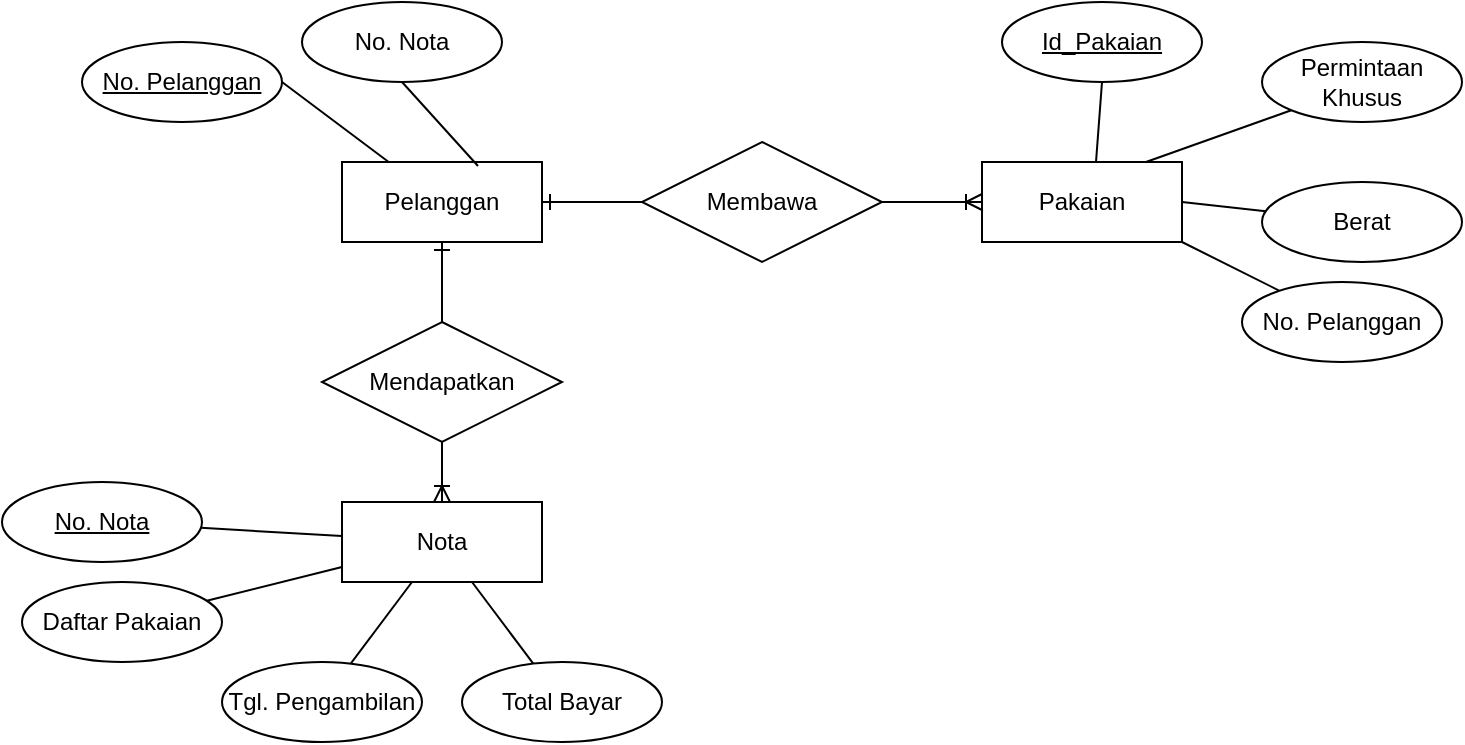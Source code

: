 <mxfile version="23.1.7" type="github">
  <diagram name="Page-1" id="PdRy0qo1fnbqRZpK4AMG">
    <mxGraphModel dx="880" dy="434" grid="1" gridSize="10" guides="1" tooltips="1" connect="1" arrows="1" fold="1" page="1" pageScale="1" pageWidth="827" pageHeight="1169" math="0" shadow="0">
      <root>
        <mxCell id="0" />
        <mxCell id="1" parent="0" />
        <mxCell id="T2G4cAbRXpR7lpNc8CU2-30" style="edgeStyle=none;rounded=0;orthogonalLoop=1;jettySize=auto;html=1;exitX=1;exitY=0.5;exitDx=0;exitDy=0;entryX=0;entryY=0.5;entryDx=0;entryDy=0;endArrow=none;endFill=0;startArrow=ERone;startFill=0;" edge="1" parent="1" source="T2G4cAbRXpR7lpNc8CU2-1" target="T2G4cAbRXpR7lpNc8CU2-26">
          <mxGeometry relative="1" as="geometry" />
        </mxCell>
        <mxCell id="T2G4cAbRXpR7lpNc8CU2-1" value="Pelanggan" style="whiteSpace=wrap;html=1;align=center;" vertex="1" parent="1">
          <mxGeometry x="180" y="100" width="100" height="40" as="geometry" />
        </mxCell>
        <mxCell id="T2G4cAbRXpR7lpNc8CU2-2" value="Pakaian" style="whiteSpace=wrap;html=1;align=center;" vertex="1" parent="1">
          <mxGeometry x="500" y="100" width="100" height="40" as="geometry" />
        </mxCell>
        <mxCell id="T2G4cAbRXpR7lpNc8CU2-3" value="Nota" style="whiteSpace=wrap;html=1;align=center;" vertex="1" parent="1">
          <mxGeometry x="180" y="270" width="100" height="40" as="geometry" />
        </mxCell>
        <mxCell id="T2G4cAbRXpR7lpNc8CU2-20" style="edgeStyle=none;rounded=0;orthogonalLoop=1;jettySize=auto;html=1;exitX=1;exitY=0.5;exitDx=0;exitDy=0;endArrow=none;endFill=0;" edge="1" parent="1" source="T2G4cAbRXpR7lpNc8CU2-4" target="T2G4cAbRXpR7lpNc8CU2-1">
          <mxGeometry relative="1" as="geometry" />
        </mxCell>
        <mxCell id="T2G4cAbRXpR7lpNc8CU2-4" value="No. Pelanggan" style="ellipse;whiteSpace=wrap;html=1;align=center;fontStyle=4" vertex="1" parent="1">
          <mxGeometry x="50" y="40" width="100" height="40" as="geometry" />
        </mxCell>
        <mxCell id="T2G4cAbRXpR7lpNc8CU2-36" style="edgeStyle=none;rounded=0;orthogonalLoop=1;jettySize=auto;html=1;endArrow=none;endFill=0;" edge="1" parent="1" source="T2G4cAbRXpR7lpNc8CU2-6" target="T2G4cAbRXpR7lpNc8CU2-3">
          <mxGeometry relative="1" as="geometry" />
        </mxCell>
        <mxCell id="T2G4cAbRXpR7lpNc8CU2-6" value="Daftar Pakaian" style="ellipse;whiteSpace=wrap;html=1;align=center;" vertex="1" parent="1">
          <mxGeometry x="20" y="310" width="100" height="40" as="geometry" />
        </mxCell>
        <mxCell id="T2G4cAbRXpR7lpNc8CU2-37" style="edgeStyle=none;rounded=0;orthogonalLoop=1;jettySize=auto;html=1;endArrow=none;endFill=0;" edge="1" parent="1" source="T2G4cAbRXpR7lpNc8CU2-7" target="T2G4cAbRXpR7lpNc8CU2-3">
          <mxGeometry relative="1" as="geometry" />
        </mxCell>
        <mxCell id="T2G4cAbRXpR7lpNc8CU2-7" value="Tgl. Pengambilan" style="ellipse;whiteSpace=wrap;html=1;align=center;" vertex="1" parent="1">
          <mxGeometry x="120" y="350" width="100" height="40" as="geometry" />
        </mxCell>
        <mxCell id="T2G4cAbRXpR7lpNc8CU2-35" style="edgeStyle=none;rounded=0;orthogonalLoop=1;jettySize=auto;html=1;endArrow=none;endFill=0;" edge="1" parent="1" source="T2G4cAbRXpR7lpNc8CU2-11" target="T2G4cAbRXpR7lpNc8CU2-3">
          <mxGeometry relative="1" as="geometry" />
        </mxCell>
        <mxCell id="T2G4cAbRXpR7lpNc8CU2-11" value="No. Nota" style="ellipse;whiteSpace=wrap;html=1;align=center;fontStyle=4" vertex="1" parent="1">
          <mxGeometry x="10" y="260" width="100" height="40" as="geometry" />
        </mxCell>
        <mxCell id="T2G4cAbRXpR7lpNc8CU2-38" style="edgeStyle=none;rounded=0;orthogonalLoop=1;jettySize=auto;html=1;endArrow=none;endFill=0;" edge="1" parent="1" source="T2G4cAbRXpR7lpNc8CU2-13" target="T2G4cAbRXpR7lpNc8CU2-3">
          <mxGeometry relative="1" as="geometry" />
        </mxCell>
        <mxCell id="T2G4cAbRXpR7lpNc8CU2-13" value="Total Bayar" style="ellipse;whiteSpace=wrap;html=1;align=center;" vertex="1" parent="1">
          <mxGeometry x="240" y="350" width="100" height="40" as="geometry" />
        </mxCell>
        <mxCell id="T2G4cAbRXpR7lpNc8CU2-23" style="edgeStyle=none;rounded=0;orthogonalLoop=1;jettySize=auto;html=1;entryX=1;entryY=0.5;entryDx=0;entryDy=0;endArrow=none;endFill=0;" edge="1" parent="1" source="T2G4cAbRXpR7lpNc8CU2-14" target="T2G4cAbRXpR7lpNc8CU2-2">
          <mxGeometry relative="1" as="geometry" />
        </mxCell>
        <mxCell id="T2G4cAbRXpR7lpNc8CU2-14" value="Berat" style="ellipse;whiteSpace=wrap;html=1;align=center;" vertex="1" parent="1">
          <mxGeometry x="640" y="110" width="100" height="40" as="geometry" />
        </mxCell>
        <mxCell id="T2G4cAbRXpR7lpNc8CU2-15" value="Permintaan Khusus" style="ellipse;whiteSpace=wrap;html=1;align=center;" vertex="1" parent="1">
          <mxGeometry x="640" y="40" width="100" height="40" as="geometry" />
        </mxCell>
        <mxCell id="T2G4cAbRXpR7lpNc8CU2-16" value="No. Nota" style="ellipse;whiteSpace=wrap;html=1;align=center;" vertex="1" parent="1">
          <mxGeometry x="160" y="20" width="100" height="40" as="geometry" />
        </mxCell>
        <mxCell id="T2G4cAbRXpR7lpNc8CU2-21" style="edgeStyle=none;rounded=0;orthogonalLoop=1;jettySize=auto;html=1;exitX=0.5;exitY=1;exitDx=0;exitDy=0;entryX=0.68;entryY=0.05;entryDx=0;entryDy=0;entryPerimeter=0;endArrow=none;endFill=0;" edge="1" parent="1" source="T2G4cAbRXpR7lpNc8CU2-16" target="T2G4cAbRXpR7lpNc8CU2-1">
          <mxGeometry relative="1" as="geometry" />
        </mxCell>
        <mxCell id="T2G4cAbRXpR7lpNc8CU2-22" value="Id_Pakaian" style="ellipse;whiteSpace=wrap;html=1;align=center;fontStyle=4" vertex="1" parent="1">
          <mxGeometry x="510" y="20" width="100" height="40" as="geometry" />
        </mxCell>
        <mxCell id="T2G4cAbRXpR7lpNc8CU2-24" style="edgeStyle=none;rounded=0;orthogonalLoop=1;jettySize=auto;html=1;exitX=0;exitY=1;exitDx=0;exitDy=0;entryX=0.82;entryY=0;entryDx=0;entryDy=0;entryPerimeter=0;endArrow=none;endFill=0;" edge="1" parent="1" source="T2G4cAbRXpR7lpNc8CU2-15" target="T2G4cAbRXpR7lpNc8CU2-2">
          <mxGeometry relative="1" as="geometry" />
        </mxCell>
        <mxCell id="T2G4cAbRXpR7lpNc8CU2-25" style="edgeStyle=none;rounded=0;orthogonalLoop=1;jettySize=auto;html=1;exitX=0.5;exitY=1;exitDx=0;exitDy=0;entryX=0.57;entryY=0;entryDx=0;entryDy=0;entryPerimeter=0;endArrow=none;endFill=0;" edge="1" parent="1" source="T2G4cAbRXpR7lpNc8CU2-22" target="T2G4cAbRXpR7lpNc8CU2-2">
          <mxGeometry relative="1" as="geometry" />
        </mxCell>
        <mxCell id="T2G4cAbRXpR7lpNc8CU2-31" style="edgeStyle=none;rounded=0;orthogonalLoop=1;jettySize=auto;html=1;entryX=0;entryY=0.5;entryDx=0;entryDy=0;endArrow=ERoneToMany;endFill=0;" edge="1" parent="1" source="T2G4cAbRXpR7lpNc8CU2-26" target="T2G4cAbRXpR7lpNc8CU2-2">
          <mxGeometry relative="1" as="geometry" />
        </mxCell>
        <mxCell id="T2G4cAbRXpR7lpNc8CU2-26" value="Membawa" style="shape=rhombus;perimeter=rhombusPerimeter;whiteSpace=wrap;html=1;align=center;" vertex="1" parent="1">
          <mxGeometry x="330" y="90" width="120" height="60" as="geometry" />
        </mxCell>
        <mxCell id="T2G4cAbRXpR7lpNc8CU2-28" style="edgeStyle=none;rounded=0;orthogonalLoop=1;jettySize=auto;html=1;entryX=1;entryY=1;entryDx=0;entryDy=0;endArrow=none;endFill=0;" edge="1" parent="1" source="T2G4cAbRXpR7lpNc8CU2-27" target="T2G4cAbRXpR7lpNc8CU2-2">
          <mxGeometry relative="1" as="geometry" />
        </mxCell>
        <mxCell id="T2G4cAbRXpR7lpNc8CU2-27" value="No. Pelanggan" style="ellipse;whiteSpace=wrap;html=1;align=center;fontStyle=0" vertex="1" parent="1">
          <mxGeometry x="630" y="160" width="100" height="40" as="geometry" />
        </mxCell>
        <mxCell id="T2G4cAbRXpR7lpNc8CU2-33" style="edgeStyle=none;rounded=0;orthogonalLoop=1;jettySize=auto;html=1;entryX=0.5;entryY=1;entryDx=0;entryDy=0;endArrow=ERone;endFill=0;" edge="1" parent="1" source="T2G4cAbRXpR7lpNc8CU2-32" target="T2G4cAbRXpR7lpNc8CU2-1">
          <mxGeometry relative="1" as="geometry" />
        </mxCell>
        <mxCell id="T2G4cAbRXpR7lpNc8CU2-34" style="edgeStyle=none;rounded=0;orthogonalLoop=1;jettySize=auto;html=1;entryX=0.5;entryY=0;entryDx=0;entryDy=0;endArrow=ERoneToMany;endFill=0;" edge="1" parent="1" source="T2G4cAbRXpR7lpNc8CU2-32" target="T2G4cAbRXpR7lpNc8CU2-3">
          <mxGeometry relative="1" as="geometry" />
        </mxCell>
        <mxCell id="T2G4cAbRXpR7lpNc8CU2-32" value="Mendapatkan" style="shape=rhombus;perimeter=rhombusPerimeter;whiteSpace=wrap;html=1;align=center;" vertex="1" parent="1">
          <mxGeometry x="170" y="180" width="120" height="60" as="geometry" />
        </mxCell>
      </root>
    </mxGraphModel>
  </diagram>
</mxfile>
